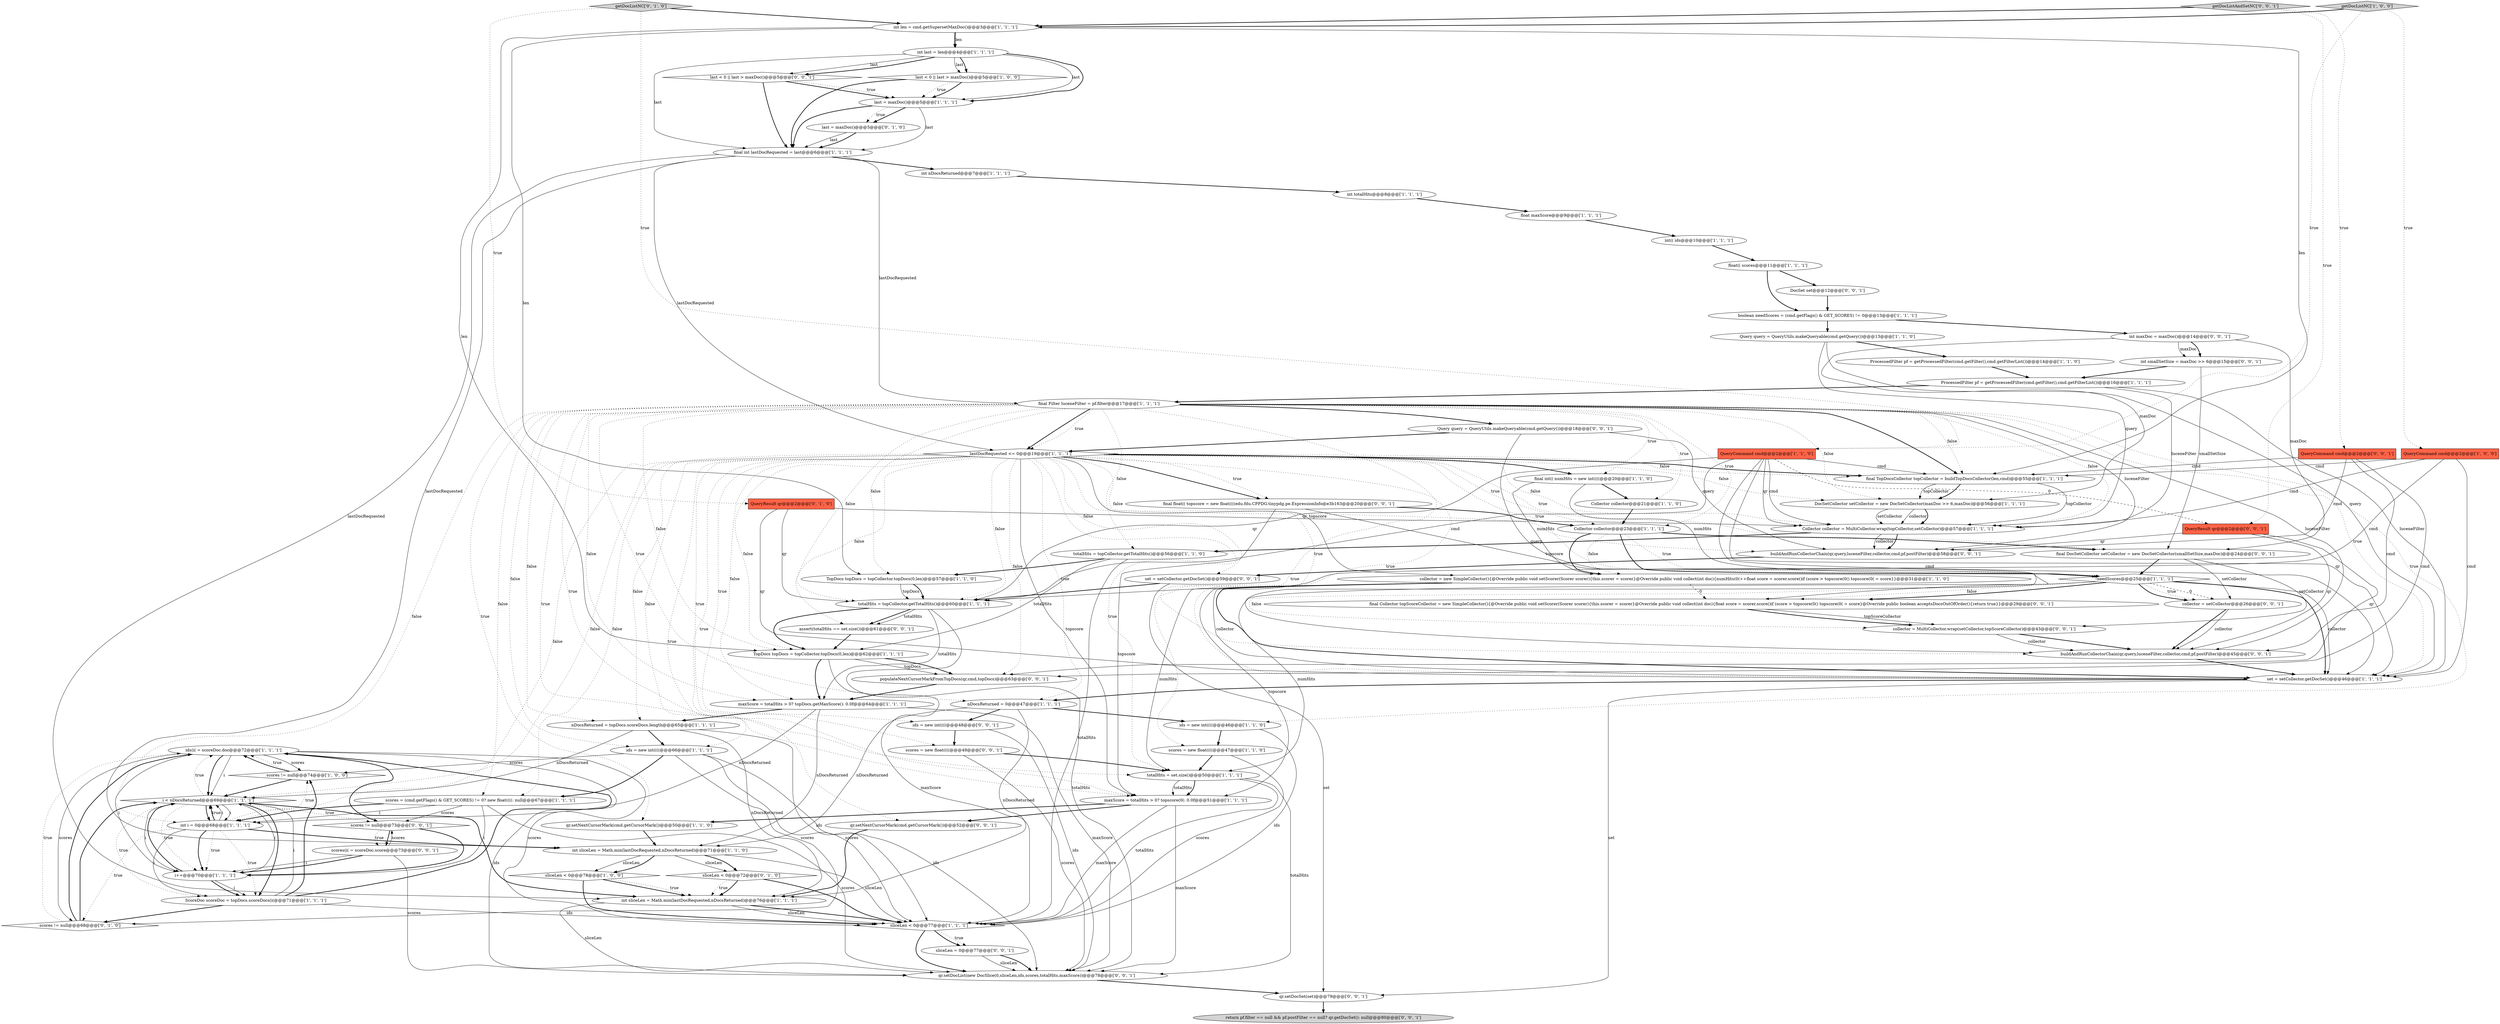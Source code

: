 digraph {
45 [style = filled, label = "ids(i( = scoreDoc.doc@@@72@@@['1', '1', '1']", fillcolor = white, shape = ellipse image = "AAA0AAABBB1BBB"];
70 [style = filled, label = "buildAndRunCollectorChain(qr,query,luceneFilter,collector,cmd,pf.postFilter)@@@45@@@['0', '0', '1']", fillcolor = white, shape = ellipse image = "AAA0AAABBB3BBB"];
76 [style = filled, label = "final Collector topScoreCollector = new SimpleCollector(){@Override public void setScorer(Scorer scorer){this.scorer = scorer}@Override public void collect(int doc){float score = scorer.score()if (score > topscore(0() topscore(0( = score}@Override public boolean acceptsDocsOutOfOrder(){return true}}@@@29@@@['0', '0', '1']", fillcolor = white, shape = ellipse image = "AAA0AAABBB3BBB"];
41 [style = filled, label = "float maxScore@@@9@@@['1', '1', '1']", fillcolor = white, shape = ellipse image = "AAA0AAABBB1BBB"];
81 [style = filled, label = "populateNextCursorMarkFromTopDocs(qr,cmd,topDocs)@@@63@@@['0', '0', '1']", fillcolor = white, shape = ellipse image = "AAA0AAABBB3BBB"];
22 [style = filled, label = "int sliceLen = Math.min(lastDocRequested,nDocsReturned)@@@76@@@['1', '1', '1']", fillcolor = white, shape = ellipse image = "AAA0AAABBB1BBB"];
1 [style = filled, label = "sliceLen < 0@@@78@@@['1', '0', '0']", fillcolor = white, shape = diamond image = "AAA0AAABBB1BBB"];
37 [style = filled, label = "boolean needScores = (cmd.getFlags() & GET_SCORES) != 0@@@13@@@['1', '1', '1']", fillcolor = white, shape = ellipse image = "AAA0AAABBB1BBB"];
25 [style = filled, label = "scores != null@@@74@@@['1', '0', '0']", fillcolor = white, shape = diamond image = "AAA0AAABBB1BBB"];
67 [style = filled, label = "scores != null@@@73@@@['0', '0', '1']", fillcolor = white, shape = diamond image = "AAA0AAABBB3BBB"];
62 [style = filled, label = "last < 0 || last > maxDoc()@@@5@@@['0', '0', '1']", fillcolor = white, shape = diamond image = "AAA0AAABBB3BBB"];
74 [style = filled, label = "return pf.filter == null && pf.postFilter == null? qr.getDocSet(): null@@@80@@@['0', '0', '1']", fillcolor = lightgray, shape = ellipse image = "AAA0AAABBB3BBB"];
4 [style = filled, label = "nDocsReturned = 0@@@47@@@['1', '1', '1']", fillcolor = white, shape = ellipse image = "AAA0AAABBB1BBB"];
31 [style = filled, label = "last < 0 || last > maxDoc()@@@5@@@['1', '0', '0']", fillcolor = white, shape = diamond image = "AAA0AAABBB1BBB"];
33 [style = filled, label = "totalHits = topCollector.getTotalHits()@@@60@@@['1', '1', '1']", fillcolor = white, shape = ellipse image = "AAA0AAABBB1BBB"];
38 [style = filled, label = "int sliceLen = Math.min(lastDocRequested,nDocsReturned)@@@71@@@['1', '1', '0']", fillcolor = white, shape = ellipse image = "AAA0AAABBB1BBB"];
8 [style = filled, label = "final int lastDocRequested = last@@@6@@@['1', '1', '1']", fillcolor = white, shape = ellipse image = "AAA0AAABBB1BBB"];
40 [style = filled, label = "Collector collector = MultiCollector.wrap(topCollector,setCollector)@@@57@@@['1', '1', '1']", fillcolor = white, shape = ellipse image = "AAA0AAABBB1BBB"];
48 [style = filled, label = "last = maxDoc()@@@5@@@['1', '1', '1']", fillcolor = white, shape = ellipse image = "AAA0AAABBB1BBB"];
66 [style = filled, label = "collector = setCollector@@@26@@@['0', '0', '1']", fillcolor = white, shape = ellipse image = "AAA0AAABBB3BBB"];
71 [style = filled, label = "ids = new int((((@@@48@@@['0', '0', '1']", fillcolor = white, shape = ellipse image = "AAA0AAABBB3BBB"];
69 [style = filled, label = "int maxDoc = maxDoc()@@@14@@@['0', '0', '1']", fillcolor = white, shape = ellipse image = "AAA0AAABBB3BBB"];
28 [style = filled, label = "ProcessedFilter pf = getProcessedFilter(cmd.getFilter(),cmd.getFilterList())@@@16@@@['1', '1', '1']", fillcolor = white, shape = ellipse image = "AAA0AAABBB1BBB"];
29 [style = filled, label = "Collector collector@@@23@@@['1', '1', '1']", fillcolor = white, shape = ellipse image = "AAA0AAABBB1BBB"];
60 [style = filled, label = "qr.setNextCursorMark(cmd.getCursorMark())@@@52@@@['0', '0', '1']", fillcolor = white, shape = ellipse image = "AAA0AAABBB3BBB"];
36 [style = filled, label = "float(( scores@@@11@@@['1', '1', '1']", fillcolor = white, shape = ellipse image = "AAA0AAABBB1BBB"];
21 [style = filled, label = "ProcessedFilter pf = getProcessedFilter(cmd.getFilter(),cmd.getFilterList())@@@14@@@['1', '1', '0']", fillcolor = white, shape = ellipse image = "AAA0AAABBB1BBB"];
44 [style = filled, label = "maxScore = totalHits > 0? topscore(0(: 0.0f@@@51@@@['1', '1', '1']", fillcolor = white, shape = ellipse image = "AAA0AAABBB1BBB"];
10 [style = filled, label = "Query query = QueryUtils.makeQueryable(cmd.getQuery())@@@13@@@['1', '1', '0']", fillcolor = white, shape = ellipse image = "AAA0AAABBB1BBB"];
47 [style = filled, label = "int last = len@@@4@@@['1', '1', '1']", fillcolor = white, shape = ellipse image = "AAA0AAABBB1BBB"];
6 [style = filled, label = "int i = 0@@@68@@@['1', '1', '1']", fillcolor = white, shape = ellipse image = "AAA0AAABBB1BBB"];
26 [style = filled, label = "i++@@@70@@@['1', '1', '1']", fillcolor = white, shape = ellipse image = "AAA0AAABBB1BBB"];
54 [style = filled, label = "last = maxDoc()@@@5@@@['0', '1', '0']", fillcolor = white, shape = ellipse image = "AAA0AAABBB2BBB"];
57 [style = filled, label = "final DocSetCollector setCollector = new DocSetCollector(smallSetSize,maxDoc)@@@24@@@['0', '0', '1']", fillcolor = white, shape = ellipse image = "AAA0AAABBB3BBB"];
61 [style = filled, label = "QueryCommand cmd@@@2@@@['0', '0', '1']", fillcolor = tomato, shape = box image = "AAA0AAABBB3BBB"];
35 [style = filled, label = "int nDocsReturned@@@7@@@['1', '1', '1']", fillcolor = white, shape = ellipse image = "AAA0AAABBB1BBB"];
12 [style = filled, label = "int totalHits@@@8@@@['1', '1', '1']", fillcolor = white, shape = ellipse image = "AAA0AAABBB1BBB"];
17 [style = filled, label = "scores = new float((((@@@47@@@['1', '1', '0']", fillcolor = white, shape = ellipse image = "AAA0AAABBB1BBB"];
63 [style = filled, label = "buildAndRunCollectorChain(qr,query,luceneFilter,collector,cmd,pf.postFilter)@@@58@@@['0', '0', '1']", fillcolor = white, shape = ellipse image = "AAA0AAABBB3BBB"];
75 [style = filled, label = "sliceLen = 0@@@77@@@['0', '0', '1']", fillcolor = white, shape = ellipse image = "AAA0AAABBB3BBB"];
34 [style = filled, label = "nDocsReturned = topDocs.scoreDocs.length@@@65@@@['1', '1', '1']", fillcolor = white, shape = ellipse image = "AAA0AAABBB1BBB"];
79 [style = filled, label = "scores = new float((((@@@49@@@['0', '0', '1']", fillcolor = white, shape = ellipse image = "AAA0AAABBB3BBB"];
42 [style = filled, label = "TopDocs topDocs = topCollector.topDocs(0,len)@@@62@@@['1', '1', '1']", fillcolor = white, shape = ellipse image = "AAA0AAABBB1BBB"];
58 [style = filled, label = "collector = MultiCollector.wrap(setCollector,topScoreCollector)@@@43@@@['0', '0', '1']", fillcolor = white, shape = ellipse image = "AAA0AAABBB3BBB"];
24 [style = filled, label = "scores = (cmd.getFlags() & GET_SCORES) != 0? new float((((: null@@@67@@@['1', '1', '1']", fillcolor = white, shape = ellipse image = "AAA0AAABBB1BBB"];
83 [style = filled, label = "QueryResult qr@@@2@@@['0', '0', '1']", fillcolor = tomato, shape = box image = "AAA0AAABBB3BBB"];
27 [style = filled, label = "maxScore = totalHits > 0? topDocs.getMaxScore(): 0.0f@@@64@@@['1', '1', '1']", fillcolor = white, shape = ellipse image = "AAA0AAABBB1BBB"];
80 [style = filled, label = "qr.setDocSet(set)@@@79@@@['0', '0', '1']", fillcolor = white, shape = ellipse image = "AAA0AAABBB3BBB"];
2 [style = filled, label = "getDocListNC['1', '0', '0']", fillcolor = lightgray, shape = diamond image = "AAA0AAABBB1BBB"];
46 [style = filled, label = "ScoreDoc scoreDoc = topDocs.scoreDocs(i(@@@71@@@['1', '1', '1']", fillcolor = white, shape = ellipse image = "AAA0AAABBB1BBB"];
52 [style = filled, label = "QueryResult qr@@@2@@@['0', '1', '0']", fillcolor = tomato, shape = box image = "AAA0AAABBB2BBB"];
7 [style = filled, label = "QueryCommand cmd@@@2@@@['1', '0', '0']", fillcolor = tomato, shape = box image = "AAA0AAABBB1BBB"];
32 [style = filled, label = "final int(( numHits = new int((((@@@20@@@['1', '1', '0']", fillcolor = white, shape = ellipse image = "AAA0AAABBB1BBB"];
50 [style = filled, label = "collector = new SimpleCollector(){@Override public void setScorer(Scorer scorer){this.scorer = scorer}@Override public void collect(int doc){numHits(0(++float score = scorer.score()if (score > topscore(0() topscore(0( = score}}@@@31@@@['1', '1', '0']", fillcolor = white, shape = ellipse image = "AAA0AAABBB1BBB"];
19 [style = filled, label = "int(( ids@@@10@@@['1', '1', '1']", fillcolor = white, shape = ellipse image = "AAA0AAABBB1BBB"];
55 [style = filled, label = "sliceLen < 0@@@72@@@['0', '1', '0']", fillcolor = white, shape = diamond image = "AAA0AAABBB2BBB"];
0 [style = filled, label = "TopDocs topDocs = topCollector.topDocs(0,len)@@@57@@@['1', '1', '0']", fillcolor = white, shape = ellipse image = "AAA0AAABBB1BBB"];
14 [style = filled, label = "totalHits = topCollector.getTotalHits()@@@56@@@['1', '1', '0']", fillcolor = white, shape = ellipse image = "AAA0AAABBB1BBB"];
16 [style = filled, label = "QueryCommand cmd@@@2@@@['1', '1', '0']", fillcolor = tomato, shape = box image = "AAA0AAABBB1BBB"];
59 [style = filled, label = "int smallSetSize = maxDoc >> 6@@@15@@@['0', '0', '1']", fillcolor = white, shape = ellipse image = "AAA0AAABBB3BBB"];
30 [style = filled, label = "ids = new int((((@@@66@@@['1', '1', '1']", fillcolor = white, shape = ellipse image = "AAA0AAABBB1BBB"];
78 [style = filled, label = "DocSet set@@@12@@@['0', '0', '1']", fillcolor = white, shape = ellipse image = "AAA0AAABBB3BBB"];
13 [style = filled, label = "DocSetCollector setCollector = new DocSetCollector(maxDoc >> 6,maxDoc)@@@56@@@['1', '1', '1']", fillcolor = white, shape = ellipse image = "AAA0AAABBB1BBB"];
65 [style = filled, label = "Query query = QueryUtils.makeQueryable(cmd.getQuery())@@@18@@@['0', '0', '1']", fillcolor = white, shape = ellipse image = "AAA0AAABBB3BBB"];
39 [style = filled, label = "totalHits = set.size()@@@50@@@['1', '1', '1']", fillcolor = white, shape = ellipse image = "AAA0AAABBB1BBB"];
53 [style = filled, label = "scores != null@@@68@@@['0', '1', '0']", fillcolor = white, shape = diamond image = "AAA0AAABBB2BBB"];
77 [style = filled, label = "final float(( topscore = new float((((edu.fdu.CPPDG.tinypdg.pe.ExpressionInfo@e3b163@@@20@@@['0', '0', '1']", fillcolor = white, shape = ellipse image = "AAA0AAABBB3BBB"];
20 [style = filled, label = "final Filter luceneFilter = pf.filter@@@17@@@['1', '1', '1']", fillcolor = white, shape = ellipse image = "AAA0AAABBB1BBB"];
15 [style = filled, label = "Collector collector@@@21@@@['1', '1', '0']", fillcolor = white, shape = ellipse image = "AAA0AAABBB1BBB"];
51 [style = filled, label = "lastDocRequested <= 0@@@19@@@['1', '1', '1']", fillcolor = white, shape = diamond image = "AAA0AAABBB1BBB"];
3 [style = filled, label = "set = setCollector.getDocSet()@@@46@@@['1', '1', '1']", fillcolor = white, shape = ellipse image = "AAA0AAABBB1BBB"];
11 [style = filled, label = "final TopDocsCollector topCollector = buildTopDocsCollector(len,cmd)@@@55@@@['1', '1', '1']", fillcolor = white, shape = ellipse image = "AAA0AAABBB1BBB"];
23 [style = filled, label = "i < nDocsReturned@@@69@@@['1', '1', '1']", fillcolor = white, shape = diamond image = "AAA0AAABBB1BBB"];
73 [style = filled, label = "getDocListAndSetNC['0', '0', '1']", fillcolor = lightgray, shape = diamond image = "AAA0AAABBB3BBB"];
43 [style = filled, label = "ids = new int((((@@@46@@@['1', '1', '0']", fillcolor = white, shape = ellipse image = "AAA0AAABBB1BBB"];
64 [style = filled, label = "set = setCollector.getDocSet()@@@59@@@['0', '0', '1']", fillcolor = white, shape = ellipse image = "AAA0AAABBB3BBB"];
9 [style = filled, label = "sliceLen < 0@@@77@@@['1', '1', '1']", fillcolor = white, shape = diamond image = "AAA0AAABBB1BBB"];
82 [style = filled, label = "qr.setDocList(new DocSlice(0,sliceLen,ids,scores,totalHits,maxScore))@@@78@@@['0', '0', '1']", fillcolor = white, shape = ellipse image = "AAA0AAABBB3BBB"];
56 [style = filled, label = "getDocListNC['0', '1', '0']", fillcolor = lightgray, shape = diamond image = "AAA0AAABBB2BBB"];
5 [style = filled, label = "!needScores@@@25@@@['1', '1', '1']", fillcolor = white, shape = diamond image = "AAA0AAABBB1BBB"];
68 [style = filled, label = "scores(i( = scoreDoc.score@@@73@@@['0', '0', '1']", fillcolor = white, shape = ellipse image = "AAA0AAABBB3BBB"];
18 [style = filled, label = "int len = cmd.getSupersetMaxDoc()@@@3@@@['1', '1', '1']", fillcolor = white, shape = ellipse image = "AAA0AAABBB1BBB"];
72 [style = filled, label = "assert(totalHits == set.size())@@@61@@@['0', '0', '1']", fillcolor = white, shape = ellipse image = "AAA0AAABBB3BBB"];
49 [style = filled, label = "qr.setNextCursorMark(cmd.getCursorMark())@@@50@@@['1', '1', '0']", fillcolor = white, shape = ellipse image = "AAA0AAABBB1BBB"];
13->40 [style = solid, label="setCollector"];
47->31 [style = solid, label="last"];
58->70 [style = solid, label="collector"];
23->22 [style = bold, label=""];
20->32 [style = dotted, label="true"];
6->23 [style = dotted, label="true"];
37->10 [style = bold, label=""];
10->21 [style = bold, label=""];
76->58 [style = solid, label="topScoreCollector"];
69->59 [style = solid, label="maxDoc"];
79->39 [style = bold, label=""];
76->58 [style = bold, label=""];
14->9 [style = solid, label="totalHits"];
52->3 [style = solid, label="qr"];
28->40 [style = solid, label="luceneFilter"];
48->8 [style = bold, label=""];
8->35 [style = bold, label=""];
5->66 [style = dashed, label="0"];
47->8 [style = solid, label="last"];
43->9 [style = solid, label="ids"];
51->44 [style = dotted, label="true"];
38->55 [style = solid, label="sliceLen"];
26->46 [style = solid, label="i"];
50->76 [style = dashed, label="0"];
62->48 [style = bold, label=""];
20->65 [style = bold, label=""];
20->63 [style = solid, label="luceneFilter"];
10->40 [style = solid, label="query"];
20->43 [style = dotted, label="true"];
20->40 [style = dotted, label="false"];
14->0 [style = bold, label=""];
53->23 [style = bold, label=""];
6->46 [style = dotted, label="true"];
27->82 [style = solid, label="maxScore"];
30->25 [style = solid, label="scores"];
27->38 [style = solid, label="nDocsReturned"];
29->57 [style = bold, label=""];
33->27 [style = solid, label="totalHits"];
81->27 [style = bold, label=""];
9->75 [style = dotted, label="true"];
23->45 [style = dotted, label="true"];
51->11 [style = dotted, label="false"];
50->44 [style = solid, label="topscore"];
20->39 [style = dotted, label="true"];
13->40 [style = solid, label="collector"];
61->63 [style = solid, label="cmd"];
77->76 [style = solid, label="topscore"];
70->3 [style = bold, label=""];
50->39 [style = solid, label="numHits"];
44->9 [style = solid, label="maxScore"];
44->49 [style = bold, label=""];
8->20 [style = solid, label="lastDocRequested"];
43->17 [style = bold, label=""];
33->72 [style = bold, label=""];
6->25 [style = dotted, label="true"];
61->81 [style = solid, label="cmd"];
51->71 [style = dotted, label="true"];
51->13 [style = dotted, label="false"];
58->70 [style = bold, label=""];
51->27 [style = dotted, label="false"];
8->38 [style = solid, label="lastDocRequested"];
46->23 [style = solid, label="i"];
16->40 [style = solid, label="qr"];
32->50 [style = solid, label="numHits"];
68->67 [style = solid, label="scores"];
17->39 [style = bold, label=""];
26->23 [style = bold, label=""];
73->83 [style = dotted, label="true"];
44->82 [style = solid, label="maxScore"];
27->34 [style = bold, label=""];
1->22 [style = bold, label=""];
47->62 [style = solid, label="last"];
63->64 [style = bold, label=""];
51->42 [style = dotted, label="false"];
24->82 [style = solid, label="scores"];
18->47 [style = bold, label=""];
65->51 [style = bold, label=""];
26->46 [style = bold, label=""];
78->37 [style = bold, label=""];
46->25 [style = bold, label=""];
42->9 [style = solid, label="maxScore"];
18->0 [style = solid, label="len"];
29->50 [style = bold, label=""];
67->68 [style = dotted, label="true"];
1->9 [style = bold, label=""];
20->70 [style = solid, label="luceneFilter"];
5->76 [style = dotted, label="false"];
65->70 [style = solid, label="query"];
47->48 [style = solid, label="last"];
45->67 [style = bold, label=""];
10->3 [style = solid, label="query"];
27->6 [style = solid, label="nDocsReturned"];
3->80 [style = solid, label="set"];
18->47 [style = solid, label="len"];
20->49 [style = dotted, label="true"];
6->38 [style = bold, label=""];
45->9 [style = solid, label="scores"];
48->54 [style = bold, label=""];
38->1 [style = solid, label="sliceLen"];
20->27 [style = dotted, label="false"];
20->24 [style = dotted, label="false"];
29->5 [style = bold, label=""];
55->9 [style = bold, label=""];
51->11 [style = bold, label=""];
42->81 [style = solid, label="topDocs"];
23->26 [style = dotted, label="true"];
28->3 [style = solid, label="luceneFilter"];
20->29 [style = dotted, label="true"];
51->50 [style = solid, label="topscore"];
69->57 [style = solid, label="maxDoc"];
22->9 [style = bold, label=""];
51->40 [style = dotted, label="false"];
52->40 [style = solid, label="qr"];
7->3 [style = solid, label="cmd"];
51->79 [style = dotted, label="true"];
20->51 [style = bold, label=""];
46->45 [style = bold, label=""];
20->11 [style = dotted, label="false"];
6->53 [style = dotted, label="true"];
20->34 [style = dotted, label="false"];
69->59 [style = bold, label=""];
67->26 [style = bold, label=""];
51->33 [style = dotted, label="false"];
5->58 [style = dotted, label="false"];
83->81 [style = solid, label="qr"];
23->46 [style = dotted, label="true"];
5->66 [style = bold, label=""];
18->42 [style = solid, label="len"];
51->44 [style = solid, label="topscore"];
47->31 [style = bold, label=""];
25->45 [style = bold, label=""];
11->13 [style = bold, label=""];
20->30 [style = dotted, label="false"];
59->57 [style = solid, label="smallSetSize"];
45->23 [style = bold, label=""];
56->52 [style = dotted, label="true"];
0->33 [style = solid, label="topDocs"];
39->44 [style = solid, label="totalHits"];
75->82 [style = solid, label="sliceLen"];
33->82 [style = solid, label="totalHits"];
50->3 [style = bold, label=""];
12->41 [style = bold, label=""];
37->69 [style = bold, label=""];
20->13 [style = dotted, label="false"];
47->62 [style = bold, label=""];
34->30 [style = bold, label=""];
48->8 [style = solid, label="last"];
6->23 [style = bold, label=""];
68->82 [style = solid, label="scores"];
24->67 [style = solid, label="scores"];
16->3 [style = solid, label="qr"];
5->66 [style = dotted, label="true"];
39->44 [style = bold, label=""];
11->40 [style = solid, label="topCollector"];
20->11 [style = bold, label=""];
62->48 [style = dotted, label="true"];
20->3 [style = dotted, label="true"];
15->29 [style = bold, label=""];
16->83 [style = dashed, label="0"];
64->80 [style = solid, label="set"];
42->27 [style = bold, label=""];
9->75 [style = bold, label=""];
20->44 [style = dotted, label="true"];
51->72 [style = dotted, label="false"];
49->38 [style = bold, label=""];
57->58 [style = solid, label="setCollector"];
29->5 [style = dotted, label="true"];
73->18 [style = bold, label=""];
20->14 [style = dotted, label="false"];
48->54 [style = dotted, label="true"];
55->22 [style = dotted, label="true"];
51->29 [style = dotted, label="true"];
28->20 [style = bold, label=""];
39->9 [style = solid, label="totalHits"];
6->26 [style = bold, label=""];
51->39 [style = dotted, label="true"];
66->70 [style = bold, label=""];
7->33 [style = solid, label="cmd"];
30->9 [style = solid, label="scores"];
5->39 [style = solid, label="numHits"];
46->9 [style = solid, label="ids"];
26->23 [style = solid, label="i"];
8->51 [style = solid, label="lastDocRequested"];
68->26 [style = solid, label="i"];
9->82 [style = bold, label=""];
29->50 [style = dotted, label="false"];
6->26 [style = dotted, label="true"];
45->23 [style = solid, label="i"];
20->17 [style = dotted, label="true"];
32->5 [style = solid, label="numHits"];
51->57 [style = dotted, label="true"];
51->60 [style = dotted, label="true"];
38->1 [style = bold, label=""];
51->63 [style = dotted, label="false"];
17->9 [style = solid, label="scores"];
4->22 [style = solid, label="nDocsReturned"];
45->25 [style = solid, label="scores"];
54->8 [style = solid, label="last"];
22->9 [style = solid, label="sliceLen"];
61->70 [style = solid, label="cmd"];
62->8 [style = bold, label=""];
5->76 [style = bold, label=""];
47->48 [style = bold, label=""];
67->68 [style = bold, label=""];
20->33 [style = dotted, label="false"];
68->26 [style = bold, label=""];
45->82 [style = solid, label="ids"];
2->16 [style = dotted, label="true"];
7->40 [style = solid, label="cmd"];
46->53 [style = bold, label=""];
79->82 [style = solid, label="scores"];
23->6 [style = bold, label=""];
7->11 [style = solid, label="cmd"];
30->53 [style = solid, label="scores"];
20->42 [style = dotted, label="false"];
53->45 [style = bold, label=""];
31->48 [style = dotted, label="true"];
20->6 [style = dotted, label="false"];
16->3 [style = solid, label="cmd"];
51->6 [style = dotted, label="false"];
45->26 [style = solid, label="i"];
65->63 [style = solid, label="query"];
23->6 [style = solid, label="i"];
30->82 [style = solid, label="ids"];
71->79 [style = bold, label=""];
75->82 [style = bold, label=""];
77->29 [style = bold, label=""];
5->3 [style = bold, label=""];
60->22 [style = bold, label=""];
24->6 [style = bold, label=""];
59->28 [style = bold, label=""];
82->80 [style = bold, label=""];
20->0 [style = dotted, label="false"];
25->45 [style = dotted, label="true"];
8->22 [style = solid, label="lastDocRequested"];
64->33 [style = bold, label=""];
20->51 [style = dotted, label="true"];
4->71 [style = bold, label=""];
51->23 [style = dotted, label="false"];
16->40 [style = solid, label="cmd"];
3->4 [style = bold, label=""];
51->5 [style = dotted, label="true"];
77->44 [style = solid, label="topscore"];
22->82 [style = solid, label="sliceLen"];
42->81 [style = bold, label=""];
16->33 [style = solid, label="cmd"];
25->23 [style = bold, label=""];
51->4 [style = dotted, label="true"];
51->77 [style = dotted, label="true"];
73->61 [style = dotted, label="true"];
38->9 [style = solid, label="sliceLen"];
16->33 [style = solid, label="qr"];
66->70 [style = solid, label="collector"];
51->32 [style = bold, label=""];
36->37 [style = bold, label=""];
0->33 [style = bold, label=""];
54->8 [style = bold, label=""];
44->60 [style = bold, label=""];
14->42 [style = solid, label="totalHits"];
51->24 [style = dotted, label="false"];
1->22 [style = dotted, label="true"];
51->70 [style = dotted, label="true"];
23->46 [style = bold, label=""];
31->48 [style = bold, label=""];
34->22 [style = solid, label="nDocsReturned"];
52->33 [style = solid, label="qr"];
31->8 [style = bold, label=""];
5->3 [style = solid, label="collector"];
24->26 [style = solid, label="i"];
18->11 [style = solid, label="len"];
55->22 [style = bold, label=""];
4->38 [style = solid, label="nDocsReturned"];
23->26 [style = solid, label="i"];
41->19 [style = bold, label=""];
13->40 [style = bold, label=""];
34->23 [style = solid, label="nDocsReturned"];
80->74 [style = bold, label=""];
51->34 [style = dotted, label="false"];
69->13 [style = solid, label="maxDoc"];
38->55 [style = bold, label=""];
56->18 [style = bold, label=""];
16->11 [style = solid, label="cmd"];
19->36 [style = bold, label=""];
20->15 [style = dotted, label="true"];
45->53 [style = solid, label="scores"];
34->9 [style = solid, label="ids"];
23->67 [style = dotted, label="true"];
40->63 [style = solid, label="collector"];
40->14 [style = bold, label=""];
2->18 [style = bold, label=""];
24->6 [style = solid, label="i"];
20->4 [style = dotted, label="true"];
61->11 [style = solid, label="cmd"];
53->45 [style = dotted, label="true"];
39->82 [style = solid, label="totalHits"];
83->70 [style = solid, label="qr"];
71->82 [style = solid, label="ids"];
36->78 [style = bold, label=""];
57->66 [style = solid, label="setCollector"];
56->16 [style = dotted, label="true"];
51->81 [style = dotted, label="false"];
51->77 [style = bold, label=""];
4->43 [style = bold, label=""];
40->63 [style = bold, label=""];
6->46 [style = solid, label="i"];
33->72 [style = solid, label="totalHits"];
35->12 [style = bold, label=""];
6->23 [style = solid, label="i"];
57->5 [style = bold, label=""];
51->30 [style = dotted, label="false"];
50->3 [style = solid, label="collector"];
32->15 [style = bold, label=""];
30->24 [style = bold, label=""];
11->13 [style = solid, label="topCollector"];
72->42 [style = bold, label=""];
21->28 [style = bold, label=""];
2->7 [style = dotted, label="true"];
51->64 [style = dotted, label="false"];
33->42 [style = bold, label=""];
83->63 [style = solid, label="qr"];
51->3 [style = dotted, label="true"];
}
